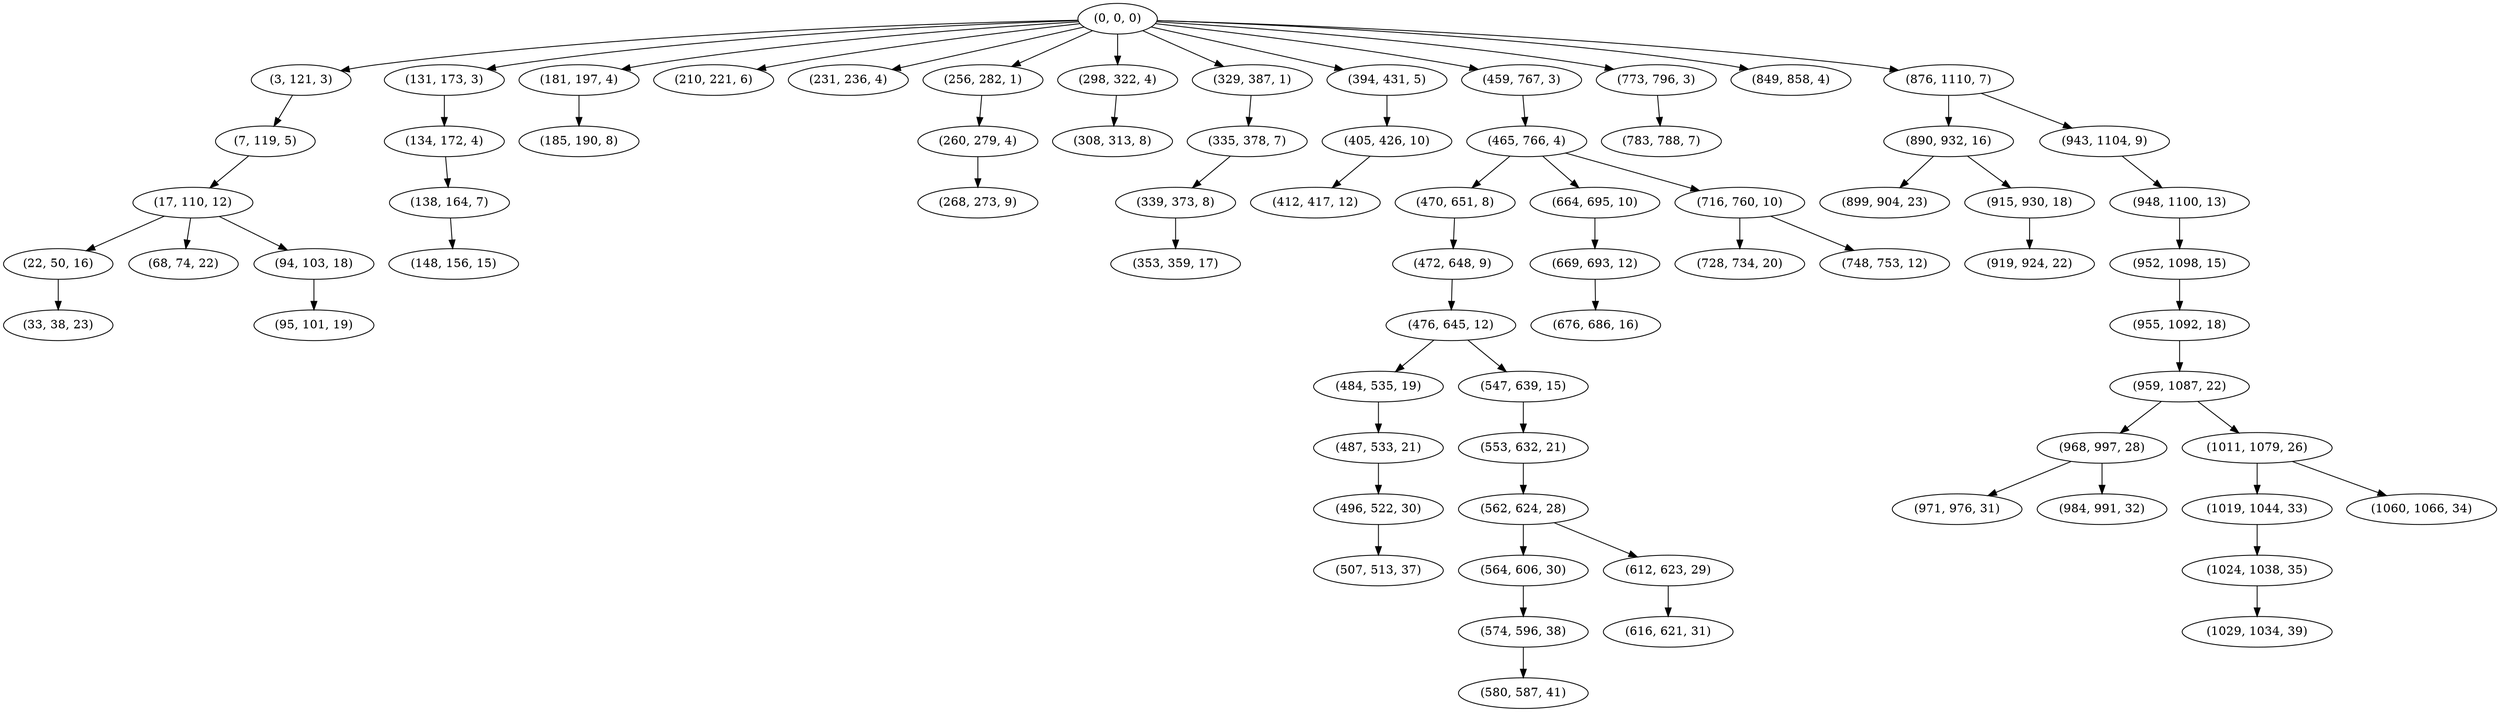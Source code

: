 digraph tree {
    "(0, 0, 0)";
    "(3, 121, 3)";
    "(7, 119, 5)";
    "(17, 110, 12)";
    "(22, 50, 16)";
    "(33, 38, 23)";
    "(68, 74, 22)";
    "(94, 103, 18)";
    "(95, 101, 19)";
    "(131, 173, 3)";
    "(134, 172, 4)";
    "(138, 164, 7)";
    "(148, 156, 15)";
    "(181, 197, 4)";
    "(185, 190, 8)";
    "(210, 221, 6)";
    "(231, 236, 4)";
    "(256, 282, 1)";
    "(260, 279, 4)";
    "(268, 273, 9)";
    "(298, 322, 4)";
    "(308, 313, 8)";
    "(329, 387, 1)";
    "(335, 378, 7)";
    "(339, 373, 8)";
    "(353, 359, 17)";
    "(394, 431, 5)";
    "(405, 426, 10)";
    "(412, 417, 12)";
    "(459, 767, 3)";
    "(465, 766, 4)";
    "(470, 651, 8)";
    "(472, 648, 9)";
    "(476, 645, 12)";
    "(484, 535, 19)";
    "(487, 533, 21)";
    "(496, 522, 30)";
    "(507, 513, 37)";
    "(547, 639, 15)";
    "(553, 632, 21)";
    "(562, 624, 28)";
    "(564, 606, 30)";
    "(574, 596, 38)";
    "(580, 587, 41)";
    "(612, 623, 29)";
    "(616, 621, 31)";
    "(664, 695, 10)";
    "(669, 693, 12)";
    "(676, 686, 16)";
    "(716, 760, 10)";
    "(728, 734, 20)";
    "(748, 753, 12)";
    "(773, 796, 3)";
    "(783, 788, 7)";
    "(849, 858, 4)";
    "(876, 1110, 7)";
    "(890, 932, 16)";
    "(899, 904, 23)";
    "(915, 930, 18)";
    "(919, 924, 22)";
    "(943, 1104, 9)";
    "(948, 1100, 13)";
    "(952, 1098, 15)";
    "(955, 1092, 18)";
    "(959, 1087, 22)";
    "(968, 997, 28)";
    "(971, 976, 31)";
    "(984, 991, 32)";
    "(1011, 1079, 26)";
    "(1019, 1044, 33)";
    "(1024, 1038, 35)";
    "(1029, 1034, 39)";
    "(1060, 1066, 34)";
    "(0, 0, 0)" -> "(3, 121, 3)";
    "(0, 0, 0)" -> "(131, 173, 3)";
    "(0, 0, 0)" -> "(181, 197, 4)";
    "(0, 0, 0)" -> "(210, 221, 6)";
    "(0, 0, 0)" -> "(231, 236, 4)";
    "(0, 0, 0)" -> "(256, 282, 1)";
    "(0, 0, 0)" -> "(298, 322, 4)";
    "(0, 0, 0)" -> "(329, 387, 1)";
    "(0, 0, 0)" -> "(394, 431, 5)";
    "(0, 0, 0)" -> "(459, 767, 3)";
    "(0, 0, 0)" -> "(773, 796, 3)";
    "(0, 0, 0)" -> "(849, 858, 4)";
    "(0, 0, 0)" -> "(876, 1110, 7)";
    "(3, 121, 3)" -> "(7, 119, 5)";
    "(7, 119, 5)" -> "(17, 110, 12)";
    "(17, 110, 12)" -> "(22, 50, 16)";
    "(17, 110, 12)" -> "(68, 74, 22)";
    "(17, 110, 12)" -> "(94, 103, 18)";
    "(22, 50, 16)" -> "(33, 38, 23)";
    "(94, 103, 18)" -> "(95, 101, 19)";
    "(131, 173, 3)" -> "(134, 172, 4)";
    "(134, 172, 4)" -> "(138, 164, 7)";
    "(138, 164, 7)" -> "(148, 156, 15)";
    "(181, 197, 4)" -> "(185, 190, 8)";
    "(256, 282, 1)" -> "(260, 279, 4)";
    "(260, 279, 4)" -> "(268, 273, 9)";
    "(298, 322, 4)" -> "(308, 313, 8)";
    "(329, 387, 1)" -> "(335, 378, 7)";
    "(335, 378, 7)" -> "(339, 373, 8)";
    "(339, 373, 8)" -> "(353, 359, 17)";
    "(394, 431, 5)" -> "(405, 426, 10)";
    "(405, 426, 10)" -> "(412, 417, 12)";
    "(459, 767, 3)" -> "(465, 766, 4)";
    "(465, 766, 4)" -> "(470, 651, 8)";
    "(465, 766, 4)" -> "(664, 695, 10)";
    "(465, 766, 4)" -> "(716, 760, 10)";
    "(470, 651, 8)" -> "(472, 648, 9)";
    "(472, 648, 9)" -> "(476, 645, 12)";
    "(476, 645, 12)" -> "(484, 535, 19)";
    "(476, 645, 12)" -> "(547, 639, 15)";
    "(484, 535, 19)" -> "(487, 533, 21)";
    "(487, 533, 21)" -> "(496, 522, 30)";
    "(496, 522, 30)" -> "(507, 513, 37)";
    "(547, 639, 15)" -> "(553, 632, 21)";
    "(553, 632, 21)" -> "(562, 624, 28)";
    "(562, 624, 28)" -> "(564, 606, 30)";
    "(562, 624, 28)" -> "(612, 623, 29)";
    "(564, 606, 30)" -> "(574, 596, 38)";
    "(574, 596, 38)" -> "(580, 587, 41)";
    "(612, 623, 29)" -> "(616, 621, 31)";
    "(664, 695, 10)" -> "(669, 693, 12)";
    "(669, 693, 12)" -> "(676, 686, 16)";
    "(716, 760, 10)" -> "(728, 734, 20)";
    "(716, 760, 10)" -> "(748, 753, 12)";
    "(773, 796, 3)" -> "(783, 788, 7)";
    "(876, 1110, 7)" -> "(890, 932, 16)";
    "(876, 1110, 7)" -> "(943, 1104, 9)";
    "(890, 932, 16)" -> "(899, 904, 23)";
    "(890, 932, 16)" -> "(915, 930, 18)";
    "(915, 930, 18)" -> "(919, 924, 22)";
    "(943, 1104, 9)" -> "(948, 1100, 13)";
    "(948, 1100, 13)" -> "(952, 1098, 15)";
    "(952, 1098, 15)" -> "(955, 1092, 18)";
    "(955, 1092, 18)" -> "(959, 1087, 22)";
    "(959, 1087, 22)" -> "(968, 997, 28)";
    "(959, 1087, 22)" -> "(1011, 1079, 26)";
    "(968, 997, 28)" -> "(971, 976, 31)";
    "(968, 997, 28)" -> "(984, 991, 32)";
    "(1011, 1079, 26)" -> "(1019, 1044, 33)";
    "(1011, 1079, 26)" -> "(1060, 1066, 34)";
    "(1019, 1044, 33)" -> "(1024, 1038, 35)";
    "(1024, 1038, 35)" -> "(1029, 1034, 39)";
}
